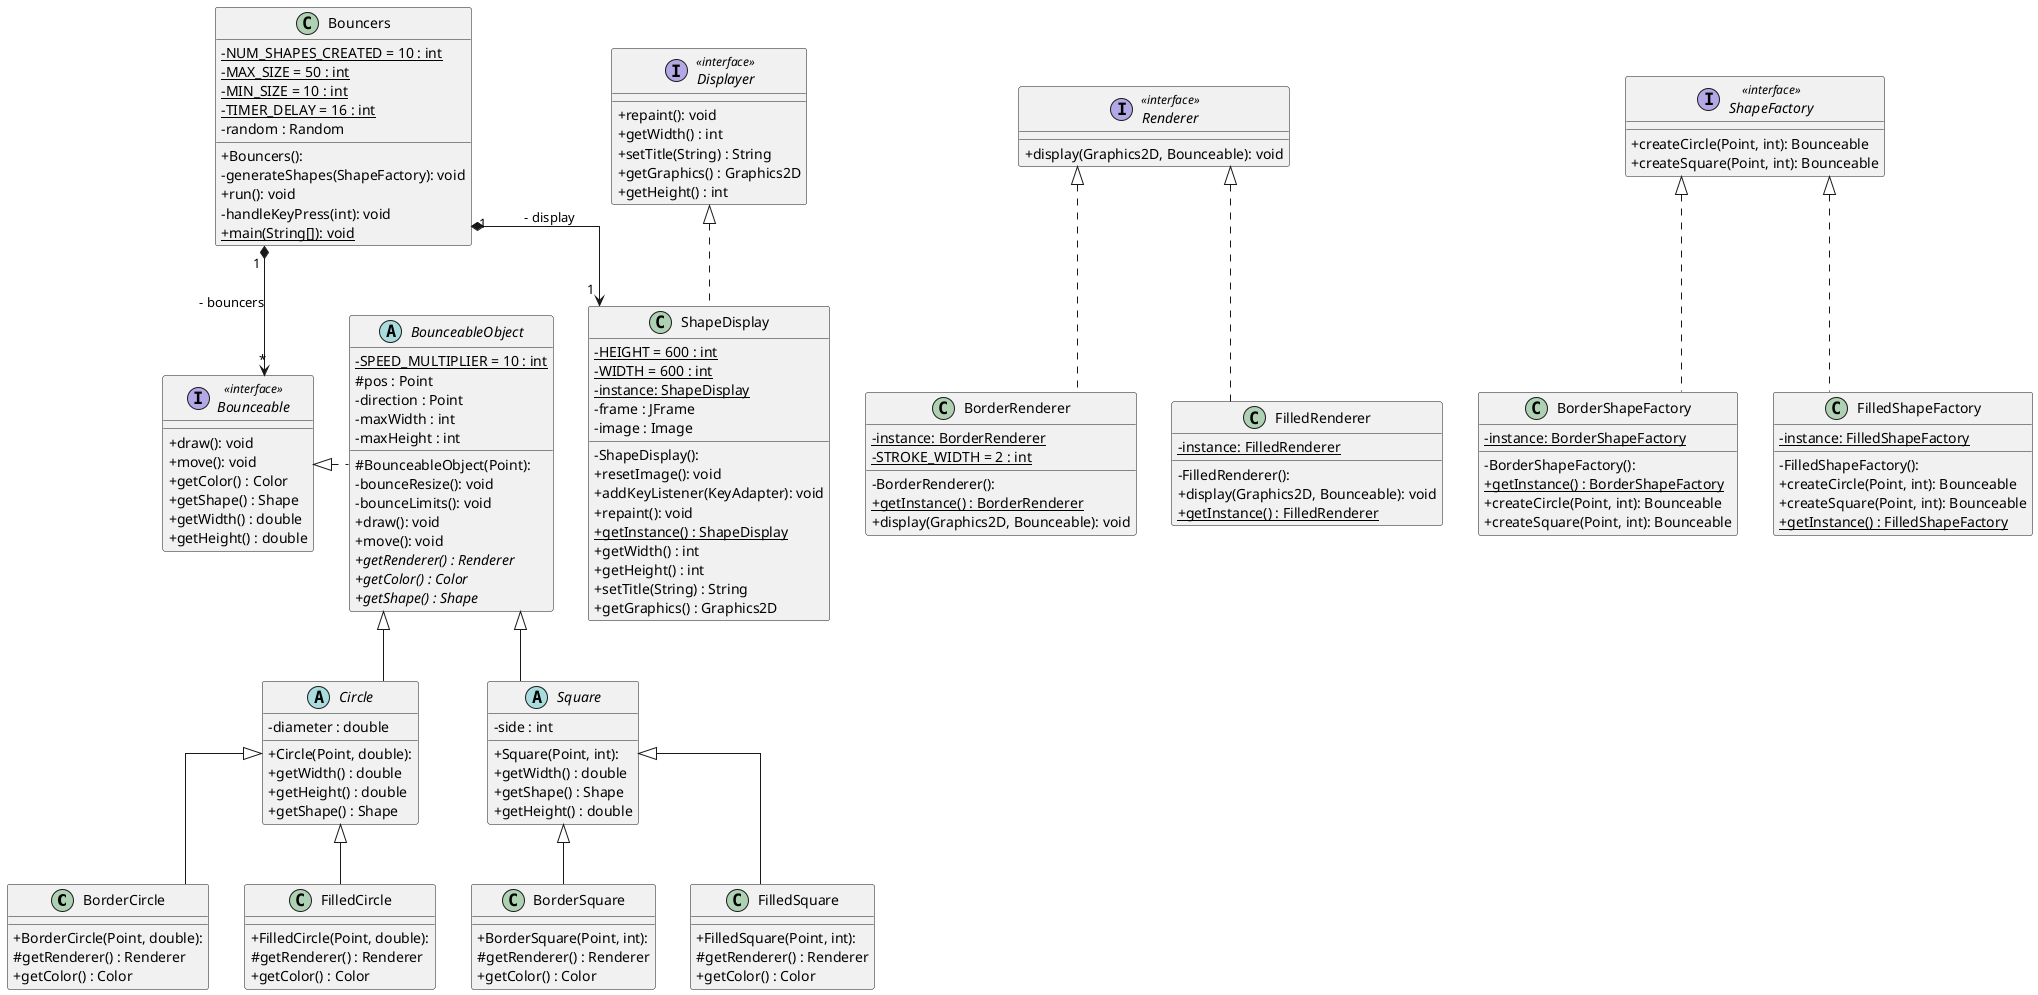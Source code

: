 @startuml a
skinparam ClassAttributeIconSize 0
skinparam Linetype ortho

class BorderCircle {
  + BorderCircle(Point, double):
  # getRenderer() : Renderer
  + getColor() : Color
}
class BorderRenderer {
  - {static} instance: BorderRenderer
  - {static} STROKE_WIDTH = 2 : int
  - BorderRenderer():
  + {static} getInstance() : BorderRenderer
  + display(Graphics2D, Bounceable): void
}
class BorderShapeFactory {
  - BorderShapeFactory(): 
  - {static} instance: BorderShapeFactory
  + {static} getInstance() : BorderShapeFactory
  + createCircle(Point, int): Bounceable
  + createSquare(Point, int): Bounceable
}
class BorderSquare {
  + BorderSquare(Point, int): 
  # getRenderer() : Renderer
  + getColor() : Color
}
interface Bounceable << interface >> {
  + draw(): void
  + move(): void
  + getColor() : Color
  + getShape() : Shape
  + getWidth() : double
  + getHeight() : double
}
abstract class BounceableObject {
  # BounceableObject(Point): 
  - {static} SPEED_MULTIPLIER = 10 : int
  # pos : Point
  - direction : Point
  - maxWidth : int
  - maxHeight : int
  - bounceResize(): void
  - bounceLimits(): void
  + draw(): void
  + move(): void
  + {abstract} getRenderer() : Renderer
  + {abstract} getColor() : Color
  + {abstract} getShape() : Shape
}
class Bouncers {
  + Bouncers(): 
  - {static} NUM_SHAPES_CREATED = 10 : int
  - {static} MAX_SIZE = 50 : int
  - {static} MIN_SIZE = 10 : int
  - {static} TIMER_DELAY = 16 : int
  - random : Random
  - generateShapes(ShapeFactory): void
  + run(): void
  - handleKeyPress(int): void
  + {static} main(String[]): void
}

abstract class Circle {
  + Circle(Point, double):
  - diameter : double 
  + getWidth() : double
  + getHeight() : double
  + getShape() : Shape
}

interface Displayer << interface >> {
  + repaint(): void
  + getWidth() : int
  + setTitle(String) : String
  + getGraphics() : Graphics2D
  + getHeight() : int
}

class FilledCircle {
  + FilledCircle(Point, double): 
  # getRenderer() : Renderer
  + getColor() : Color
}

class FilledRenderer {
  - FilledRenderer(): 
  - {static} instance: FilledRenderer
  + display(Graphics2D, Bounceable): void
  + {static} getInstance() : FilledRenderer
}

class FilledShapeFactory {
  - FilledShapeFactory(): 
  - {static} instance: FilledShapeFactory
  + createCircle(Point, int): Bounceable
  + createSquare(Point, int): Bounceable
  + {static} getInstance() : FilledShapeFactory
}
class FilledSquare {
  + FilledSquare(Point, int): 
  # getRenderer() : Renderer
  + getColor() : Color
}

interface Renderer << interface >> {
  + display(Graphics2D, Bounceable): void
}

class ShapeDisplay {
  - ShapeDisplay(): 
  - {static} HEIGHT = 600 : int
  - {static} WIDTH = 600 : int
  - {static} instance: ShapeDisplay
  - frame : JFrame
  - image : Image
  + resetImage(): void
  + addKeyListener(KeyAdapter): void
  + repaint(): void
  + {static} getInstance() : ShapeDisplay
  + getWidth() : int
  + getHeight() : int
  + setTitle(String) : String
  + getGraphics() : Graphics2D
}

interface ShapeFactory << interface >> {
  + createCircle(Point, int): Bounceable
  + createSquare(Point, int): Bounceable
}
abstract class Square {
  + Square(Point, int): 
  - side : int
  + getWidth() : double
  + getShape() : Shape
  + getHeight() : double
}

Circle        ^--  BorderCircle         
Renderer      ^..  BorderRenderer
ShapeFactory  ^..  BorderShapeFactory
Square        ^--  BorderSquare
Bounceable    ^.  BounceableObject
Bouncers           "1" *--> "*" Bounceable : - bouncers
Bouncers           "1" *--> "1" ShapeDisplay : - display
BounceableObject ^-- Circle 
Circle        ^--  FilledCircle
Renderer      ^..  FilledRenderer
ShapeFactory  ^..  FilledShapeFactory
Square        ^--  FilledSquare
BounceableObject ^-- Square
Displayer  ^.. ShapeDisplay
@enduml